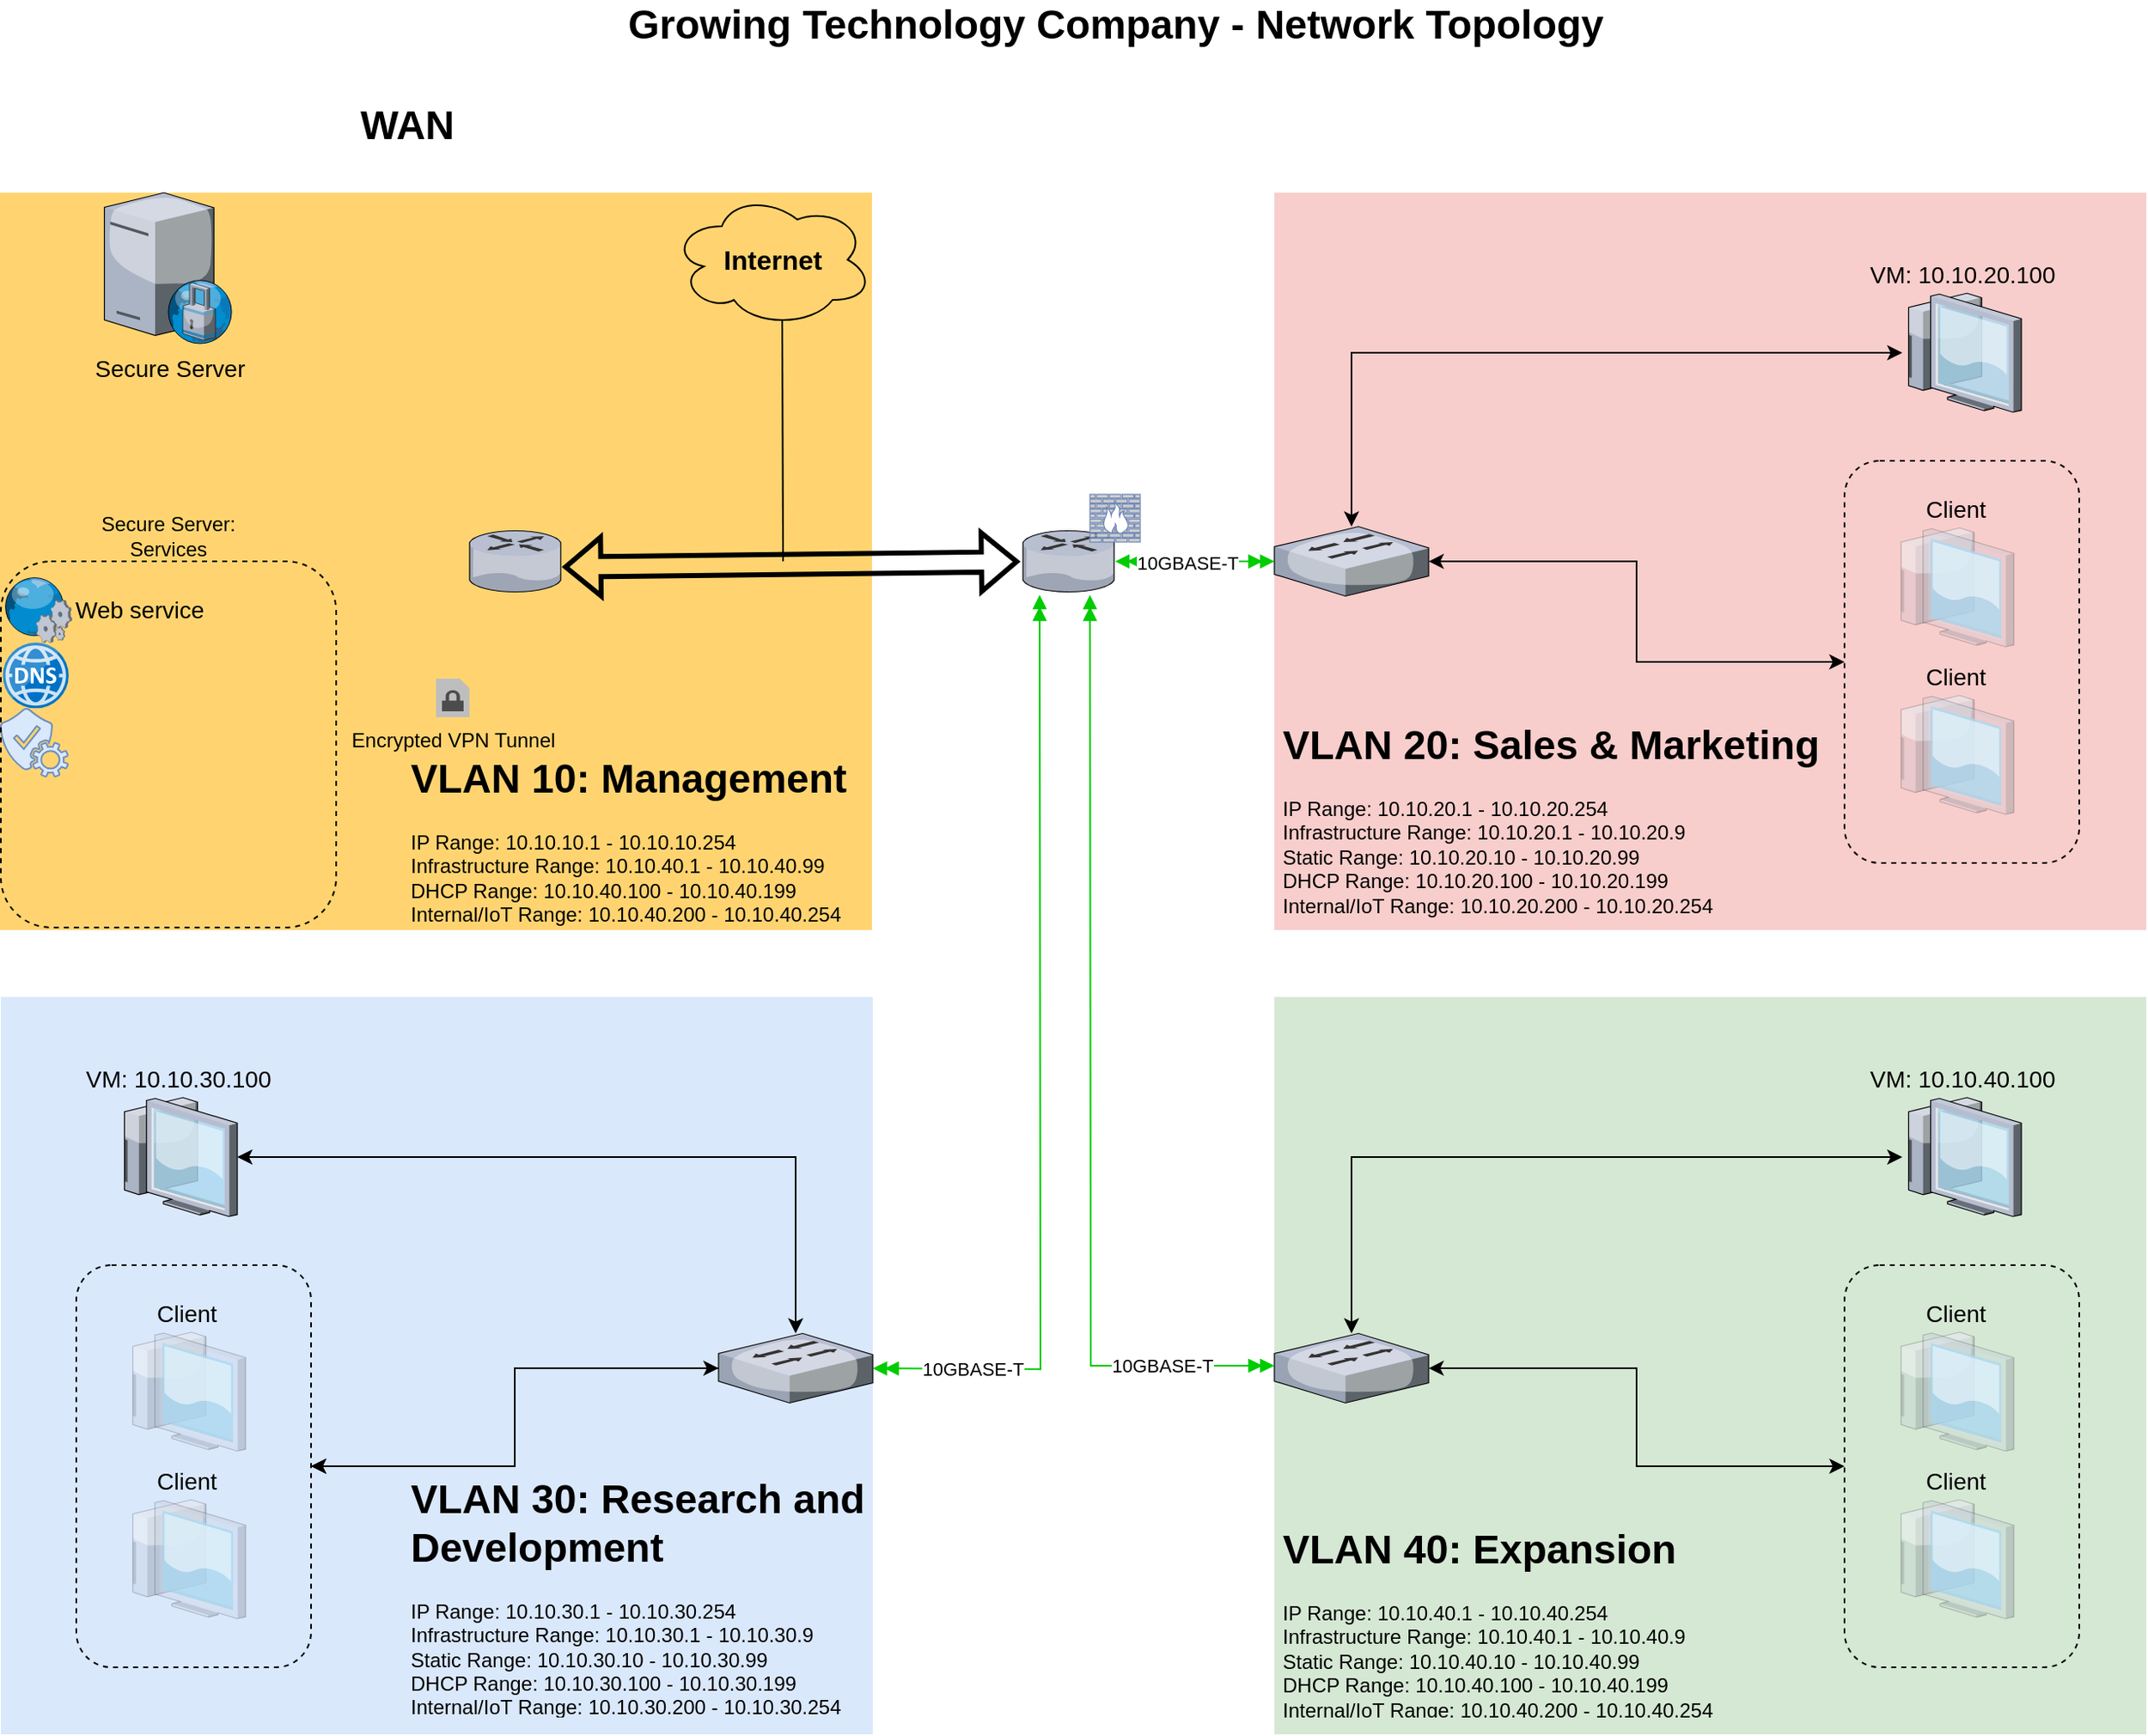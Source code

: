 <mxfile version="22.1.11" type="github">
  <diagram name="Page-1" id="e3a06f82-3646-2815-327d-82caf3d4e204">
    <mxGraphModel dx="1521" dy="833" grid="1" gridSize="10" guides="1" tooltips="1" connect="1" arrows="1" fold="1" page="1" pageScale="1.5" pageWidth="1169" pageHeight="826" background="none" math="0" shadow="0">
      <root>
        <mxCell id="0" style=";html=1;" />
        <mxCell id="1" style=";html=1;" parent="0" />
        <mxCell id="6a7d8f32e03d9370-58" value="" style="whiteSpace=wrap;html=1;fillColor=#dae8fc;fontSize=14;strokeColor=none;verticalAlign=top;movable=1;resizable=1;rotatable=1;deletable=1;editable=1;locked=0;connectable=1;" parent="1" vertex="1">
          <mxGeometry x="0.5" y="760" width="520" height="440" as="geometry" />
        </mxCell>
        <mxCell id="6a7d8f32e03d9370-61" value="" style="whiteSpace=wrap;html=1;fillColor=#f8cecc;fontSize=14;strokeColor=none;verticalAlign=top;" parent="1" vertex="1">
          <mxGeometry x="760" y="280" width="520" height="440" as="geometry" />
        </mxCell>
        <mxCell id="6a7d8f32e03d9370-60" value="" style="whiteSpace=wrap;html=1;fillColor=#d5e8d4;fontSize=14;strokeColor=none;verticalAlign=top;movable=1;resizable=1;rotatable=1;deletable=1;editable=1;locked=0;connectable=1;" parent="1" vertex="1">
          <mxGeometry x="760" y="760" width="520" height="440" as="geometry" />
        </mxCell>
        <mxCell id="_Fg3832ocY5UdGi91KtJ-26" style="edgeStyle=orthogonalEdgeStyle;rounded=0;orthogonalLoop=1;jettySize=auto;html=1;startArrow=doubleBlock;startFill=1;strokeColor=#00CC00;endArrow=doubleBlock;endFill=1;" parent="1" source="6a7d8f32e03d9370-60" edge="1">
          <mxGeometry relative="1" as="geometry">
            <mxPoint x="650" y="520" as="targetPoint" />
          </mxGeometry>
        </mxCell>
        <mxCell id="6a7d8f32e03d9370-57" value="" style="whiteSpace=wrap;html=1;fillColor=#FFD470;gradientColor=none;fontSize=14;strokeColor=none;verticalAlign=top;" parent="1" vertex="1">
          <mxGeometry y="280" width="520" height="440" as="geometry" />
        </mxCell>
        <mxCell id="nh6uhX6UCBA931svxPW4-37" style="edgeStyle=orthogonalEdgeStyle;rounded=1;orthogonalLoop=1;jettySize=auto;html=1;entryX=0;entryY=0.5;entryDx=0;entryDy=0;startArrow=doubleBlock;startFill=1;strokeColor=#00CC00;endArrow=doubleBlock;endFill=1;" parent="1" source="6a7d8f32e03d9370-13" target="6a7d8f32e03d9370-61" edge="1">
          <mxGeometry relative="1" as="geometry">
            <mxPoint x="713" y="510" as="targetPoint" />
          </mxGeometry>
        </mxCell>
        <mxCell id="6a7d8f32e03d9370-13" value="" style="verticalLabelPosition=bottom;aspect=fixed;html=1;verticalAlign=top;strokeColor=none;shape=mxgraph.citrix.router;fillColor=#66B2FF;gradientColor=#0066CC;fontSize=14;" parent="1" vertex="1">
          <mxGeometry x="610" y="481.75" width="55" height="36.5" as="geometry" />
        </mxCell>
        <mxCell id="_Fg3832ocY5UdGi91KtJ-34" style="edgeStyle=orthogonalEdgeStyle;rounded=0;orthogonalLoop=1;jettySize=auto;html=1;startArrow=classic;startFill=1;" parent="1" source="6a7d8f32e03d9370-29" target="nh6uhX6UCBA931svxPW4-12" edge="1">
          <mxGeometry relative="1" as="geometry" />
        </mxCell>
        <mxCell id="6a7d8f32e03d9370-29" value="VM: 10.10.20.100" style="verticalLabelPosition=top;aspect=fixed;html=1;verticalAlign=bottom;strokeColor=none;shape=mxgraph.citrix.thin_client;fillColor=#66B2FF;gradientColor=#0066CC;fontSize=14;labelPosition=center;align=center;" parent="1" vertex="1">
          <mxGeometry x="1134.5" y="340" width="71" height="71" as="geometry" />
        </mxCell>
        <mxCell id="6a7d8f32e03d9370-62" value="Growing Technology Company - Network Topology" style="text;strokeColor=none;fillColor=none;html=1;fontSize=24;fontStyle=1;verticalAlign=middle;align=center;" parent="1" vertex="1">
          <mxGeometry x="349.75" y="170" width="630.5" height="20" as="geometry" />
        </mxCell>
        <mxCell id="_Fg3832ocY5UdGi91KtJ-35" style="edgeStyle=orthogonalEdgeStyle;rounded=0;orthogonalLoop=1;jettySize=auto;html=1;entryX=0;entryY=0.5;entryDx=0;entryDy=0;startArrow=classic;startFill=1;" parent="1" source="nh6uhX6UCBA931svxPW4-12" target="_Fg3832ocY5UdGi91KtJ-22" edge="1">
          <mxGeometry relative="1" as="geometry" />
        </mxCell>
        <mxCell id="nh6uhX6UCBA931svxPW4-12" value="" style="verticalLabelPosition=bottom;sketch=0;aspect=fixed;html=1;verticalAlign=top;strokeColor=none;align=center;outlineConnect=0;shape=mxgraph.citrix.switch;" parent="1" vertex="1">
          <mxGeometry x="760" y="479.25" width="92" height="41.5" as="geometry" />
        </mxCell>
        <mxCell id="_Fg3832ocY5UdGi91KtJ-14" style="edgeStyle=orthogonalEdgeStyle;rounded=0;orthogonalLoop=1;jettySize=auto;html=1;entryX=1;entryY=0.5;entryDx=0;entryDy=0;" parent="1" source="nh6uhX6UCBA931svxPW4-13" target="_Fg3832ocY5UdGi91KtJ-7" edge="1">
          <mxGeometry relative="1" as="geometry" />
        </mxCell>
        <mxCell id="_Fg3832ocY5UdGi91KtJ-25" style="edgeStyle=orthogonalEdgeStyle;rounded=0;orthogonalLoop=1;jettySize=auto;html=1;startArrow=doubleBlock;startFill=1;strokeColor=#00CC00;endArrow=doubleBlock;endFill=1;" parent="1" edge="1">
          <mxGeometry relative="1" as="geometry">
            <mxPoint x="620" y="520" as="targetPoint" />
            <mxPoint x="520.5" y="981.6" as="sourcePoint" />
          </mxGeometry>
        </mxCell>
        <mxCell id="_Fg3832ocY5UdGi91KtJ-44" value="10GBASE-T" style="edgeLabel;html=1;align=center;verticalAlign=middle;resizable=0;points=[];" parent="_Fg3832ocY5UdGi91KtJ-25" vertex="1" connectable="0">
          <mxGeometry x="-0.809" y="-3" relative="1" as="geometry">
            <mxPoint x="6" y="-3" as="offset" />
          </mxGeometry>
        </mxCell>
        <mxCell id="nh6uhX6UCBA931svxPW4-13" value="" style="verticalLabelPosition=bottom;sketch=0;aspect=fixed;html=1;verticalAlign=top;strokeColor=none;align=center;outlineConnect=0;shape=mxgraph.citrix.switch;" parent="1" vertex="1">
          <mxGeometry x="428.5" y="960.75" width="92" height="41.5" as="geometry" />
        </mxCell>
        <mxCell id="_Fg3832ocY5UdGi91KtJ-31" style="edgeStyle=orthogonalEdgeStyle;rounded=0;orthogonalLoop=1;jettySize=auto;html=1;startArrow=classic;startFill=1;" parent="1" source="nh6uhX6UCBA931svxPW4-14" target="_Fg3832ocY5UdGi91KtJ-30" edge="1">
          <mxGeometry relative="1" as="geometry" />
        </mxCell>
        <mxCell id="nh6uhX6UCBA931svxPW4-14" value="" style="verticalLabelPosition=bottom;sketch=0;aspect=fixed;html=1;verticalAlign=top;strokeColor=none;align=center;outlineConnect=0;shape=mxgraph.citrix.switch;" parent="1" vertex="1">
          <mxGeometry x="760" y="960.75" width="92" height="41.5" as="geometry" />
        </mxCell>
        <mxCell id="_Fg3832ocY5UdGi91KtJ-12" style="edgeStyle=orthogonalEdgeStyle;rounded=0;orthogonalLoop=1;jettySize=auto;html=1;startArrow=classic;startFill=1;" parent="1" source="nh6uhX6UCBA931svxPW4-17" target="nh6uhX6UCBA931svxPW4-13" edge="1">
          <mxGeometry relative="1" as="geometry">
            <mxPoint x="360" y="940" as="targetPoint" />
          </mxGeometry>
        </mxCell>
        <mxCell id="nh6uhX6UCBA931svxPW4-17" value="VM: 10.10.30.100" style="verticalLabelPosition=top;aspect=fixed;html=1;verticalAlign=bottom;strokeColor=none;shape=mxgraph.citrix.thin_client;fillColor=#66B2FF;gradientColor=#0066CC;fontSize=14;labelPosition=center;align=center;" parent="1" vertex="1">
          <mxGeometry x="70.5" y="820" width="71" height="71" as="geometry" />
        </mxCell>
        <mxCell id="_Fg3832ocY5UdGi91KtJ-17" style="edgeStyle=orthogonalEdgeStyle;rounded=0;orthogonalLoop=1;jettySize=auto;html=1;startArrow=classic;startFill=1;" parent="1" source="nh6uhX6UCBA931svxPW4-18" target="nh6uhX6UCBA931svxPW4-14" edge="1">
          <mxGeometry relative="1" as="geometry" />
        </mxCell>
        <mxCell id="nh6uhX6UCBA931svxPW4-18" value="VM: 10.10.40.100" style="verticalLabelPosition=top;aspect=fixed;html=1;verticalAlign=bottom;strokeColor=none;shape=mxgraph.citrix.thin_client;fillColor=#66B2FF;gradientColor=#0066CC;fontSize=14;labelPosition=center;align=center;" parent="1" vertex="1">
          <mxGeometry x="1134.5" y="820" width="71" height="71" as="geometry" />
        </mxCell>
        <mxCell id="nh6uhX6UCBA931svxPW4-34" value="Encrypted VPN Tunnel" style="outlineConnect=0;dashed=0;verticalLabelPosition=bottom;verticalAlign=top;align=center;html=1;shape=mxgraph.aws3.encrypted_data;fillColor=#7D7C7C;gradientColor=none;" parent="1" vertex="1">
          <mxGeometry x="260" y="570" width="20" height="23" as="geometry" />
        </mxCell>
        <mxCell id="_Fg3832ocY5UdGi91KtJ-9" value="" style="group" parent="1" vertex="1" connectable="0">
          <mxGeometry x="45.5" y="920" width="140" height="240" as="geometry" />
        </mxCell>
        <mxCell id="_Fg3832ocY5UdGi91KtJ-5" value="Client" style="verticalLabelPosition=top;aspect=fixed;html=1;verticalAlign=bottom;shape=mxgraph.citrix.thin_client;fontSize=14;labelPosition=center;align=center;gradientDirection=south;opacity=20;movable=1;resizable=1;rotatable=1;deletable=1;editable=1;locked=0;connectable=1;" parent="_Fg3832ocY5UdGi91KtJ-9" vertex="1">
          <mxGeometry x="30" y="140" width="71" height="71" as="geometry" />
        </mxCell>
        <mxCell id="_Fg3832ocY5UdGi91KtJ-6" value="Client" style="verticalLabelPosition=top;aspect=fixed;html=1;verticalAlign=bottom;shape=mxgraph.citrix.thin_client;fontSize=14;labelPosition=center;align=center;gradientDirection=south;opacity=20;movable=1;resizable=1;rotatable=1;deletable=1;editable=1;locked=0;connectable=1;" parent="_Fg3832ocY5UdGi91KtJ-9" vertex="1">
          <mxGeometry x="30" y="40" width="71" height="71" as="geometry" />
        </mxCell>
        <mxCell id="_Fg3832ocY5UdGi91KtJ-7" value="" style="rounded=1;whiteSpace=wrap;html=1;dashed=1;fillColor=none;movable=1;resizable=1;rotatable=1;deletable=1;editable=1;locked=0;connectable=1;" parent="_Fg3832ocY5UdGi91KtJ-9" vertex="1">
          <mxGeometry width="140" height="240" as="geometry" />
        </mxCell>
        <mxCell id="_Fg3832ocY5UdGi91KtJ-10" value="" style="endArrow=none;html=1;rounded=0;" parent="1" source="6a7d8f32e03d9370-58" edge="1">
          <mxGeometry width="50" height="50" relative="1" as="geometry">
            <mxPoint x="400" y="810" as="sourcePoint" />
            <mxPoint x="450" y="760" as="targetPoint" />
          </mxGeometry>
        </mxCell>
        <mxCell id="_Fg3832ocY5UdGi91KtJ-13" style="edgeStyle=orthogonalEdgeStyle;rounded=0;orthogonalLoop=1;jettySize=auto;html=1;startArrow=classic;startFill=1;" parent="1" source="_Fg3832ocY5UdGi91KtJ-7" target="nh6uhX6UCBA931svxPW4-13" edge="1">
          <mxGeometry relative="1" as="geometry" />
        </mxCell>
        <mxCell id="_Fg3832ocY5UdGi91KtJ-19" value="" style="group" parent="1" vertex="1" connectable="0">
          <mxGeometry x="1100" y="440" width="140" height="240" as="geometry" />
        </mxCell>
        <mxCell id="_Fg3832ocY5UdGi91KtJ-20" value="Client" style="verticalLabelPosition=top;aspect=fixed;html=1;verticalAlign=bottom;shape=mxgraph.citrix.thin_client;fontSize=14;labelPosition=center;align=center;gradientDirection=south;opacity=20;movable=1;resizable=1;rotatable=1;deletable=1;editable=1;locked=0;connectable=1;" parent="_Fg3832ocY5UdGi91KtJ-19" vertex="1">
          <mxGeometry x="30" y="140" width="71" height="71" as="geometry" />
        </mxCell>
        <mxCell id="_Fg3832ocY5UdGi91KtJ-21" value="Client" style="verticalLabelPosition=top;aspect=fixed;html=1;verticalAlign=bottom;shape=mxgraph.citrix.thin_client;fontSize=14;labelPosition=center;align=center;gradientDirection=south;opacity=20;movable=1;resizable=1;rotatable=1;deletable=1;editable=1;locked=0;connectable=1;" parent="_Fg3832ocY5UdGi91KtJ-19" vertex="1">
          <mxGeometry x="30" y="40" width="71" height="71" as="geometry" />
        </mxCell>
        <mxCell id="_Fg3832ocY5UdGi91KtJ-22" value="" style="rounded=1;whiteSpace=wrap;html=1;dashed=1;fillColor=none;movable=1;resizable=1;rotatable=1;deletable=1;editable=1;locked=0;connectable=1;" parent="_Fg3832ocY5UdGi91KtJ-19" vertex="1">
          <mxGeometry width="140" height="240" as="geometry" />
        </mxCell>
        <mxCell id="_Fg3832ocY5UdGi91KtJ-27" value="" style="group" parent="1" vertex="1" connectable="0">
          <mxGeometry x="1100" y="920" width="140" height="240" as="geometry" />
        </mxCell>
        <mxCell id="_Fg3832ocY5UdGi91KtJ-28" value="Client" style="verticalLabelPosition=top;aspect=fixed;html=1;verticalAlign=bottom;shape=mxgraph.citrix.thin_client;fontSize=14;labelPosition=center;align=center;gradientDirection=south;opacity=20;movable=1;resizable=1;rotatable=1;deletable=1;editable=1;locked=0;connectable=1;" parent="_Fg3832ocY5UdGi91KtJ-27" vertex="1">
          <mxGeometry x="30" y="140" width="71" height="71" as="geometry" />
        </mxCell>
        <mxCell id="_Fg3832ocY5UdGi91KtJ-29" value="Client" style="verticalLabelPosition=top;aspect=fixed;html=1;verticalAlign=bottom;shape=mxgraph.citrix.thin_client;fontSize=14;labelPosition=center;align=center;gradientDirection=south;opacity=20;movable=1;resizable=1;rotatable=1;deletable=1;editable=1;locked=0;connectable=1;" parent="_Fg3832ocY5UdGi91KtJ-27" vertex="1">
          <mxGeometry x="30" y="40" width="71" height="71" as="geometry" />
        </mxCell>
        <mxCell id="_Fg3832ocY5UdGi91KtJ-30" value="" style="rounded=1;whiteSpace=wrap;html=1;dashed=1;fillColor=none;movable=1;resizable=1;rotatable=1;deletable=1;editable=1;locked=0;connectable=1;" parent="_Fg3832ocY5UdGi91KtJ-27" vertex="1">
          <mxGeometry width="140" height="240" as="geometry" />
        </mxCell>
        <mxCell id="_Fg3832ocY5UdGi91KtJ-36" value="" style="verticalLabelPosition=bottom;aspect=fixed;html=1;verticalAlign=top;strokeColor=none;shape=mxgraph.citrix.router;fillColor=#66B2FF;gradientColor=#0066CC;fontSize=14;" parent="1" vertex="1">
          <mxGeometry x="280" y="481.75" width="55" height="36.5" as="geometry" />
        </mxCell>
        <mxCell id="_Fg3832ocY5UdGi91KtJ-39" value="&lt;h1&gt;VLAN 40: Expansion&lt;/h1&gt;&lt;p&gt;IP Range: 10.10.40.1 - 10.10.40.254&lt;br&gt;Infrastructure Range: 10.10.40.1 - 10.10.40.9&lt;br&gt;Static Range: 10.10.40.10 - 10.10.40.99&lt;br&gt;DHCP Range: 10.10.40.100 - 10.10.40.199&lt;br&gt;Internal/IoT Range: 10.10.40.200 - 10.10.40.254&lt;br&gt;&lt;br&gt;&lt;/p&gt;" style="text;html=1;strokeColor=none;fillColor=none;spacing=5;spacingTop=-20;whiteSpace=wrap;overflow=hidden;rounded=0;" parent="1" vertex="1">
          <mxGeometry x="760" y="1070" width="300" height="120" as="geometry" />
        </mxCell>
        <mxCell id="_Fg3832ocY5UdGi91KtJ-40" value="&lt;h1&gt;VLAN 10: Management&lt;/h1&gt;&lt;p&gt;IP Range: 10.10.10.1 - 10.10.10.254&lt;br&gt;Infrastructure Range: 10.10.40.1 - 10.10.40.99&lt;br&gt;DHCP Range: 10.10.40.100 - 10.10.40.199&lt;br&gt;Internal/IoT Range: 10.10.40.200 - 10.10.40.254&lt;br&gt;&lt;br&gt;&lt;/p&gt;" style="text;html=1;strokeColor=none;fillColor=none;spacing=5;spacingTop=-20;whiteSpace=wrap;overflow=hidden;rounded=0;" parent="1" vertex="1">
          <mxGeometry x="240" y="610" width="280" height="110" as="geometry" />
        </mxCell>
        <mxCell id="_Fg3832ocY5UdGi91KtJ-41" value="&lt;h1&gt;VLAN 20: Sales &amp;amp; Marketing&lt;/h1&gt;&lt;p&gt;IP Range: 10.10.20.1 - 10.10.20.254&lt;br&gt;Infrastructure Range: 10.10.20.1 - 10.10.20.9&lt;br&gt;Static Range: 10.10.20.10 - 10.10.20.99&lt;br&gt;DHCP Range: 10.10.20.100 - 10.10.20.199&lt;br&gt;Internal/IoT Range: 10.10.20.200 - 10.10.20.254&lt;br&gt;&lt;br&gt;&lt;/p&gt;" style="text;html=1;strokeColor=none;fillColor=none;spacing=5;spacingTop=-20;whiteSpace=wrap;overflow=hidden;rounded=0;" parent="1" vertex="1">
          <mxGeometry x="760" y="590" width="330" height="130" as="geometry" />
        </mxCell>
        <mxCell id="_Fg3832ocY5UdGi91KtJ-42" value="&lt;h1&gt;VLAN 30: Research and Development&lt;br&gt;&lt;/h1&gt;&lt;p&gt;IP Range: 10.10.30.1 - 10.10.30.254&lt;br&gt;Infrastructure Range: 10.10.30.1 - 10.10.30.9&lt;br&gt;Static Range: 10.10.30.10 - 10.10.30.99&lt;br&gt;DHCP Range: 10.10.30.100 - 10.10.30.199&lt;br&gt;Internal/IoT Range: 10.10.30.200 - 10.10.30.254&lt;br&gt;&lt;br&gt;&lt;/p&gt;" style="text;html=1;strokeColor=none;fillColor=none;spacing=5;spacingTop=-20;whiteSpace=wrap;overflow=hidden;rounded=0;" parent="1" vertex="1">
          <mxGeometry x="240" y="1040" width="280" height="150" as="geometry" />
        </mxCell>
        <mxCell id="_Fg3832ocY5UdGi91KtJ-45" value="10GBASE-T" style="edgeLabel;html=1;align=center;verticalAlign=middle;resizable=0;points=[];" parent="1" vertex="1" connectable="0">
          <mxGeometry x="570" y="994.6" as="geometry">
            <mxPoint x="123" y="-15" as="offset" />
          </mxGeometry>
        </mxCell>
        <mxCell id="_Fg3832ocY5UdGi91KtJ-46" value="10GBASE-T" style="edgeLabel;html=1;align=center;verticalAlign=middle;resizable=0;points=[];" parent="1" vertex="1" connectable="0">
          <mxGeometry x="600" y="1004.6" as="geometry">
            <mxPoint x="108" y="-504" as="offset" />
          </mxGeometry>
        </mxCell>
        <mxCell id="6a7d8f32e03d9370-25" value="Secure Server" style="verticalLabelPosition=bottom;aspect=fixed;html=1;verticalAlign=top;strokeColor=none;shape=mxgraph.citrix.proxy_server;fillColor=#66B2FF;gradientColor=#0066CC;fontSize=14;" parent="1" vertex="1">
          <mxGeometry x="62.25" y="280" width="76.5" height="90" as="geometry" />
        </mxCell>
        <mxCell id="_Fg3832ocY5UdGi91KtJ-54" value="" style="group" parent="1" vertex="1" connectable="0">
          <mxGeometry x="0.5" y="500" width="200" height="218.5" as="geometry" />
        </mxCell>
        <mxCell id="_Fg3832ocY5UdGi91KtJ-52" value="" style="sketch=0;pointerEvents=1;shadow=0;dashed=0;html=1;strokeColor=#6c8ebf;fillColor=#dae8fc;labelPosition=center;verticalLabelPosition=bottom;verticalAlign=top;outlineConnect=0;align=center;shape=mxgraph.office.services.verification_service;container=0;" parent="_Fg3832ocY5UdGi91KtJ-54" vertex="1">
          <mxGeometry y="87.75" width="40" height="40.75" as="geometry" />
        </mxCell>
        <mxCell id="6a7d8f32e03d9370-30" value="Web service" style="verticalLabelPosition=middle;aspect=fixed;html=1;verticalAlign=middle;strokeColor=none;shape=mxgraph.citrix.web_service;fillColor=#66B2FF;gradientColor=#0066CC;fontSize=14;container=0;labelPosition=right;align=left;" parent="_Fg3832ocY5UdGi91KtJ-54" vertex="1">
          <mxGeometry x="1.21" y="9.25" width="41.21" height="39.25" as="geometry" />
        </mxCell>
        <mxCell id="nh6uhX6UCBA931svxPW4-1" value="" style="image;sketch=0;aspect=fixed;html=1;points=[];align=center;fontSize=12;image=img/lib/mscae/DNS.svg;container=0;" parent="_Fg3832ocY5UdGi91KtJ-54" vertex="1">
          <mxGeometry x="1.21" y="48.5" width="39.25" height="39.25" as="geometry" />
        </mxCell>
        <mxCell id="_Fg3832ocY5UdGi91KtJ-32" value="" style="rounded=1;whiteSpace=wrap;html=1;fillColor=none;dashed=1;container=0;" parent="_Fg3832ocY5UdGi91KtJ-54" vertex="1">
          <mxGeometry width="200" height="218.5" as="geometry" />
        </mxCell>
        <mxCell id="_Fg3832ocY5UdGi91KtJ-57" value="Secure Server: Services" style="text;html=1;strokeColor=none;fillColor=none;align=center;verticalAlign=middle;whiteSpace=wrap;rounded=0;" parent="1" vertex="1">
          <mxGeometry x="45.25" y="470" width="110.5" height="30" as="geometry" />
        </mxCell>
        <mxCell id="_Fg3832ocY5UdGi91KtJ-58" value="" style="fontColor=#0066CC;verticalAlign=top;verticalLabelPosition=bottom;labelPosition=center;align=center;html=1;outlineConnect=0;fillColor=#CCCCCC;strokeColor=#6881B3;gradientColor=none;gradientDirection=north;strokeWidth=2;shape=mxgraph.networks.firewall;" parent="1" vertex="1">
          <mxGeometry x="650" y="460" width="30" height="28.5" as="geometry" />
        </mxCell>
        <mxCell id="r5elW0VxAyG1ImCirG1p-3" value="&lt;h1&gt;WAN&lt;/h1&gt;" style="text;html=1;strokeColor=none;fillColor=none;align=center;verticalAlign=middle;whiteSpace=wrap;rounded=0;" vertex="1" parent="1">
          <mxGeometry x="180.5" y="220" width="124.25" height="40" as="geometry" />
        </mxCell>
        <mxCell id="r5elW0VxAyG1ImCirG1p-10" value="&lt;b&gt;&lt;font style=&quot;font-size: 16px;&quot;&gt;Internet&lt;/font&gt;&lt;/b&gt;" style="ellipse;shape=cloud;whiteSpace=wrap;html=1;fillColor=none;" vertex="1" parent="1">
          <mxGeometry x="400.5" y="280" width="120" height="80" as="geometry" />
        </mxCell>
        <mxCell id="r5elW0VxAyG1ImCirG1p-20" value="" style="endArrow=none;html=1;rounded=0;entryX=0.55;entryY=0.95;entryDx=0;entryDy=0;entryPerimeter=0;" edge="1" parent="1" target="r5elW0VxAyG1ImCirG1p-10">
          <mxGeometry width="50" height="50" relative="1" as="geometry">
            <mxPoint x="467" y="500" as="sourcePoint" />
            <mxPoint x="630" y="380" as="targetPoint" />
            <Array as="points" />
          </mxGeometry>
        </mxCell>
        <mxCell id="r5elW0VxAyG1ImCirG1p-21" value="" style="shape=flexArrow;endArrow=classic;startArrow=classic;html=1;rounded=0;entryX=-0.04;entryY=0.505;entryDx=0;entryDy=0;entryPerimeter=0;exitX=1.015;exitY=0.593;exitDx=0;exitDy=0;exitPerimeter=0;strokeWidth=3;" edge="1" parent="1" source="_Fg3832ocY5UdGi91KtJ-36" target="6a7d8f32e03d9370-13">
          <mxGeometry width="100" height="100" relative="1" as="geometry">
            <mxPoint x="480" y="600" as="sourcePoint" />
            <mxPoint x="580" y="500" as="targetPoint" />
          </mxGeometry>
        </mxCell>
      </root>
    </mxGraphModel>
  </diagram>
</mxfile>
